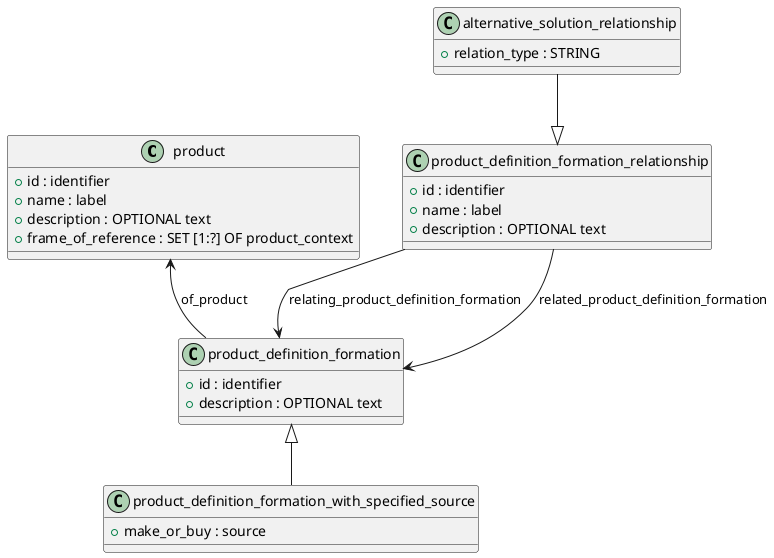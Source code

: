 @startuml

class product {
  +id : identifier
  +name : label
  +description : OPTIONAL text
  +frame_of_reference : SET [1:?] OF product_context
}

class product_definition_formation {
  +id : identifier
  +description : OPTIONAL text
}

class product_definition_formation_with_specified_source {
  +make_or_buy : source
}
class product_definition_formation_relationship {
  +id : identifier
  +name : label
  +description : OPTIONAL text
}
class alternative_solution_relationship {
  +relation_type : STRING
}


' Наследование
product_definition_formation <|-- product_definition_formation_with_specified_source
alternative_solution_relationship --|> product_definition_formation_relationship
' Связи между классами
product <-- product_definition_formation : of_product


product_definition_formation_relationship --> product_definition_formation : relating_product_definition_formation
product_definition_formation_relationship --> product_definition_formation : related_product_definition_formation

@enduml